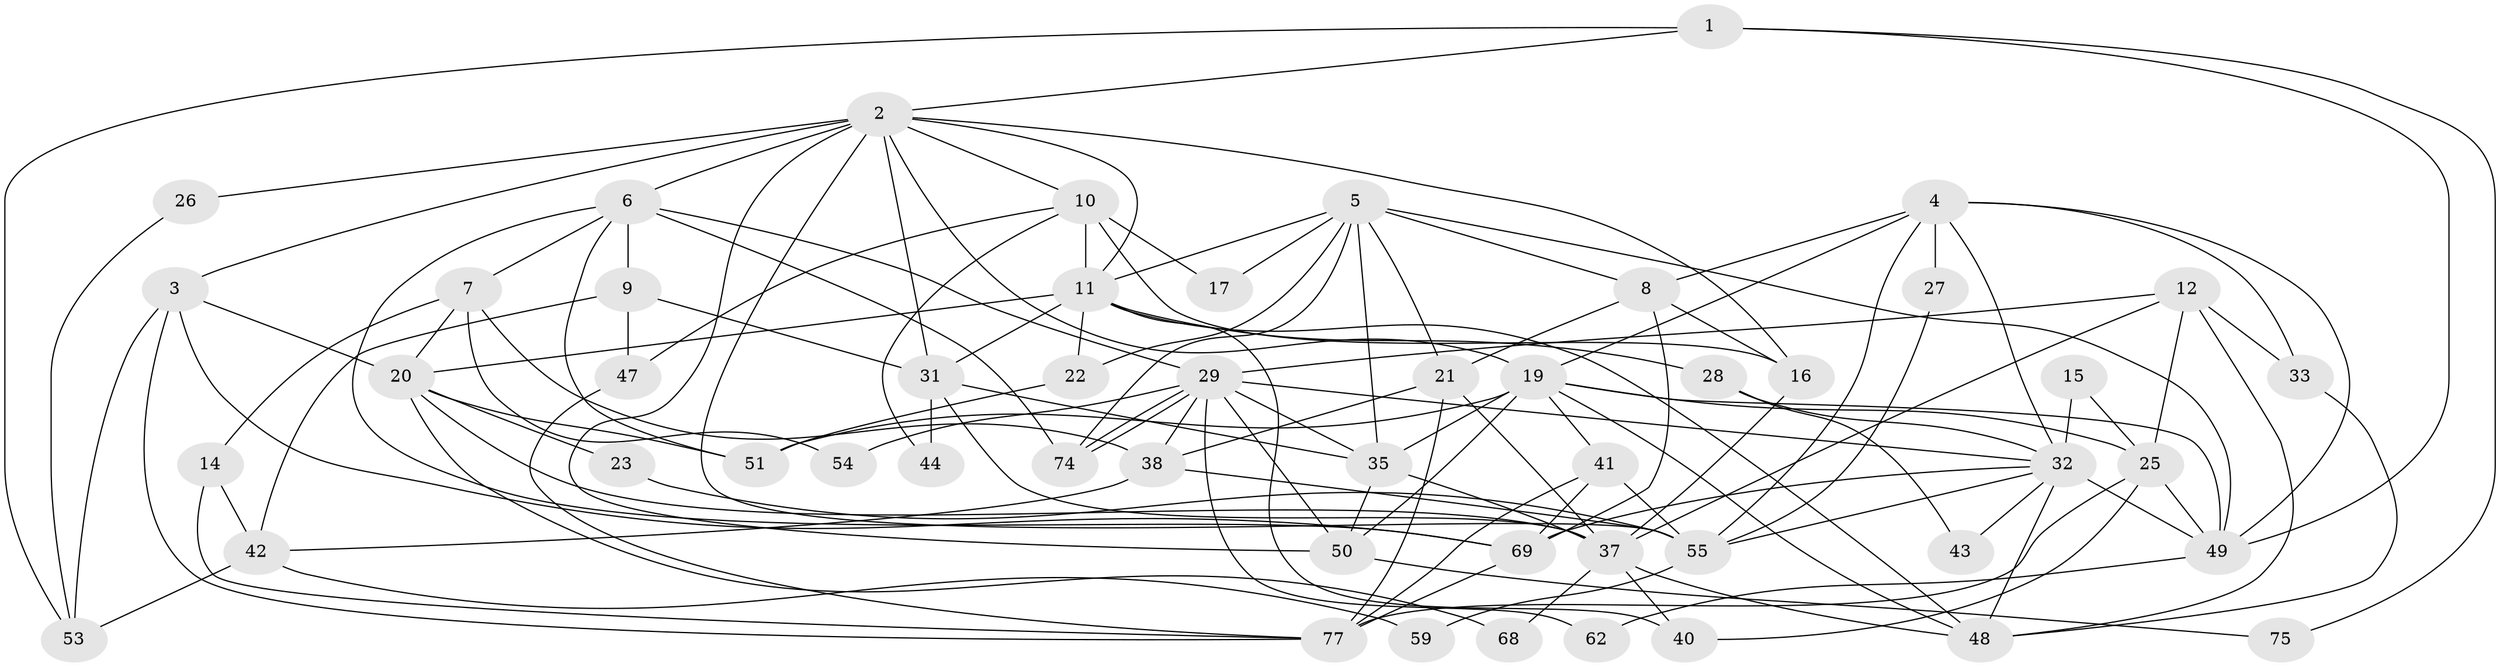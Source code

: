 // original degree distribution, {4: 0.2625, 7: 0.0875, 5: 0.1375, 2: 0.25, 6: 0.075, 3: 0.1625, 8: 0.0125, 9: 0.0125}
// Generated by graph-tools (version 1.1) at 2025/41/03/06/25 10:41:56]
// undirected, 52 vertices, 127 edges
graph export_dot {
graph [start="1"]
  node [color=gray90,style=filled];
  1;
  2 [super="+58"];
  3 [super="+13"];
  4 [super="+24"];
  5 [super="+34"];
  6 [super="+56"];
  7 [super="+36"];
  8 [super="+45"];
  9 [super="+46"];
  10 [super="+18"];
  11 [super="+52"];
  12 [super="+61"];
  14;
  15;
  16;
  17;
  19 [super="+63"];
  20 [super="+60"];
  21;
  22;
  23;
  25 [super="+66"];
  26;
  27;
  28;
  29 [super="+30"];
  31;
  32 [super="+64"];
  33 [super="+65"];
  35 [super="+76"];
  37 [super="+39"];
  38;
  40;
  41 [super="+57"];
  42 [super="+72"];
  43;
  44;
  47;
  48 [super="+73"];
  49 [super="+71"];
  50 [super="+70"];
  51;
  53 [super="+78"];
  54;
  55 [super="+67"];
  59;
  62;
  68;
  69 [super="+79"];
  74;
  75;
  77 [super="+80"];
  1 -- 53;
  1 -- 75;
  1 -- 49;
  1 -- 2;
  2 -- 3 [weight=2];
  2 -- 10;
  2 -- 26;
  2 -- 50;
  2 -- 55;
  2 -- 16;
  2 -- 19;
  2 -- 6;
  2 -- 31;
  2 -- 11;
  3 -- 77;
  3 -- 20;
  3 -- 53;
  3 -- 69;
  4 -- 55;
  4 -- 32;
  4 -- 27;
  4 -- 33;
  4 -- 8;
  4 -- 49;
  4 -- 19;
  5 -- 35 [weight=2];
  5 -- 22 [weight=2];
  5 -- 74;
  5 -- 8;
  5 -- 17;
  5 -- 49;
  5 -- 21;
  5 -- 11;
  6 -- 51;
  6 -- 74;
  6 -- 69;
  6 -- 7;
  6 -- 9;
  6 -- 29;
  7 -- 38;
  7 -- 14;
  7 -- 54;
  7 -- 20;
  8 -- 21;
  8 -- 16;
  8 -- 69;
  9 -- 31;
  9 -- 42;
  9 -- 47;
  10 -- 17;
  10 -- 44;
  10 -- 16;
  10 -- 11;
  10 -- 47;
  11 -- 20;
  11 -- 28;
  11 -- 40;
  11 -- 22;
  11 -- 31;
  11 -- 48;
  12 -- 25;
  12 -- 29;
  12 -- 48;
  12 -- 37;
  12 -- 33;
  14 -- 42;
  14 -- 77;
  15 -- 25;
  15 -- 32;
  16 -- 37;
  19 -- 25;
  19 -- 49;
  19 -- 51;
  19 -- 41;
  19 -- 35;
  19 -- 50;
  19 -- 48;
  20 -- 51;
  20 -- 23;
  20 -- 37;
  20 -- 68;
  21 -- 37;
  21 -- 38;
  21 -- 77;
  22 -- 51;
  23 -- 55;
  25 -- 40;
  25 -- 49;
  25 -- 77;
  26 -- 53;
  27 -- 55;
  28 -- 43;
  28 -- 32;
  29 -- 50;
  29 -- 74;
  29 -- 74;
  29 -- 62;
  29 -- 35;
  29 -- 32;
  29 -- 54;
  29 -- 38;
  31 -- 35;
  31 -- 37;
  31 -- 44;
  32 -- 69;
  32 -- 55;
  32 -- 43;
  32 -- 49;
  32 -- 48;
  33 -- 48;
  35 -- 37;
  35 -- 50;
  37 -- 40;
  37 -- 48;
  37 -- 68;
  38 -- 42;
  38 -- 55;
  41 -- 55;
  41 -- 77;
  41 -- 69 [weight=2];
  42 -- 59;
  42 -- 53;
  47 -- 77;
  49 -- 62;
  50 -- 75;
  55 -- 59;
  69 -- 77;
}
